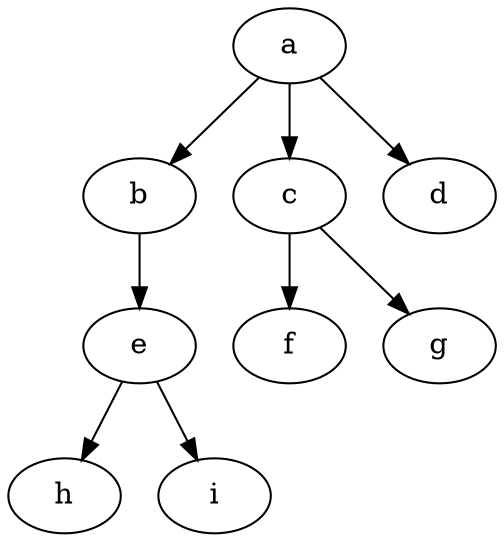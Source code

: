 digraph G {
    a -> b
    a -> c
    a -> d
    b -> e
    c -> f
    c -> g
    e -> h
    e -> i
}